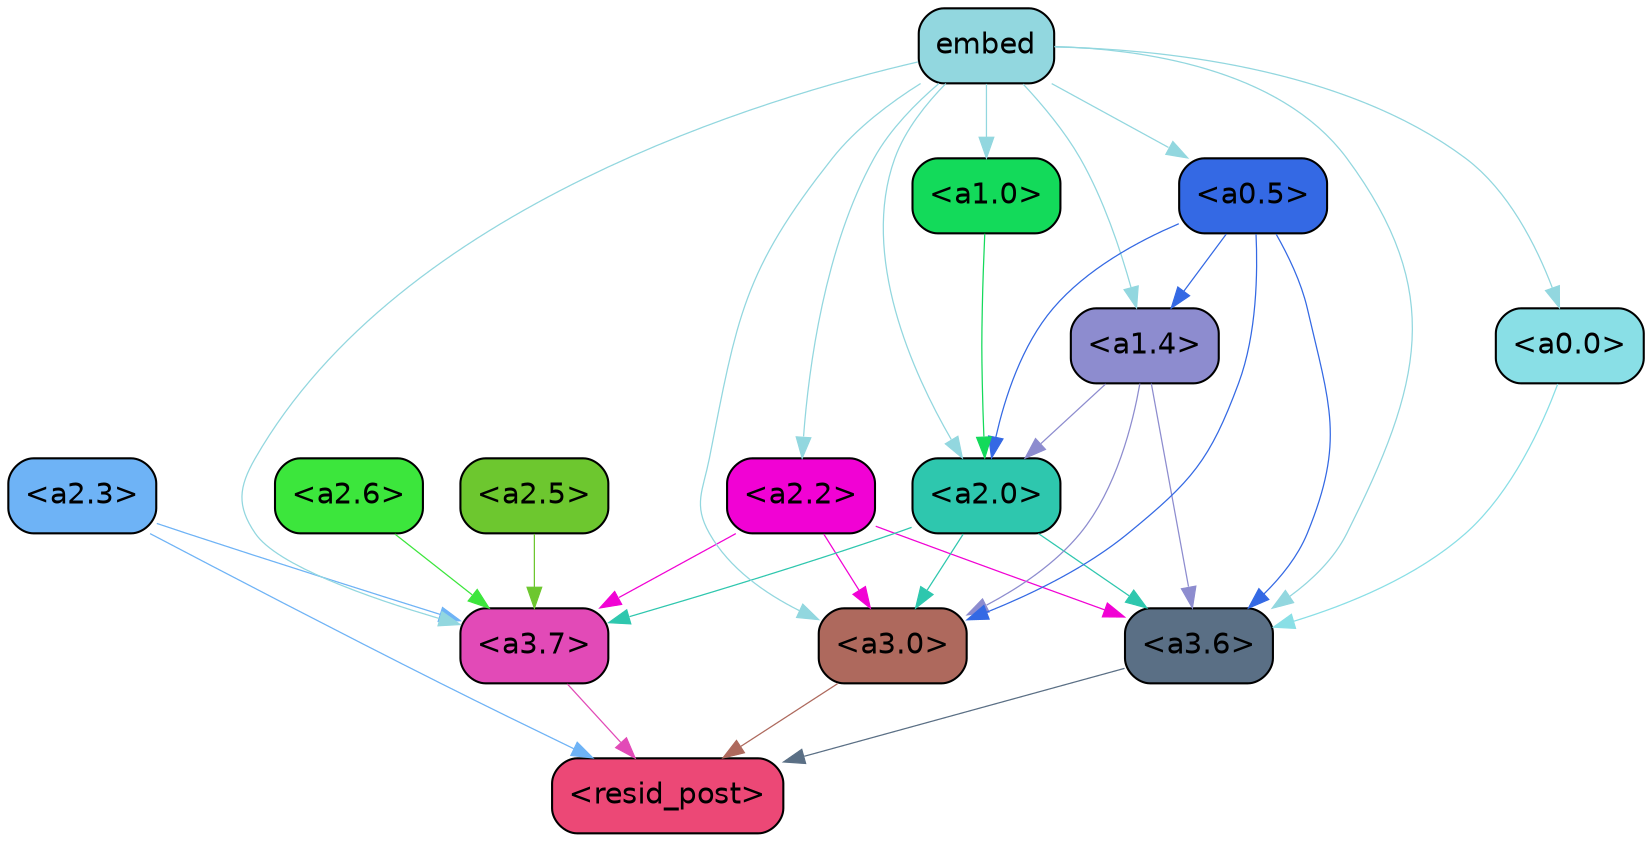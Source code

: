 strict digraph "" {
	graph [bgcolor=transparent,
		layout=dot,
		overlap=false,
		splines=true
	];
	"<a3.7>"	[color=black,
		fillcolor="#e24ab7",
		fontname=Helvetica,
		shape=box,
		style="filled, rounded"];
	"<resid_post>"	[color=black,
		fillcolor="#ec4876",
		fontname=Helvetica,
		shape=box,
		style="filled, rounded"];
	"<a3.7>" -> "<resid_post>"	[color="#e24ab7",
		penwidth=0.6];
	"<a3.6>"	[color=black,
		fillcolor="#5a6f85",
		fontname=Helvetica,
		shape=box,
		style="filled, rounded"];
	"<a3.6>" -> "<resid_post>"	[color="#5a6f85",
		penwidth=0.6];
	"<a3.0>"	[color=black,
		fillcolor="#ae695d",
		fontname=Helvetica,
		shape=box,
		style="filled, rounded"];
	"<a3.0>" -> "<resid_post>"	[color="#ae695d",
		penwidth=0.6];
	"<a2.3>"	[color=black,
		fillcolor="#6eb3f6",
		fontname=Helvetica,
		shape=box,
		style="filled, rounded"];
	"<a2.3>" -> "<a3.7>"	[color="#6eb3f6",
		penwidth=0.6];
	"<a2.3>" -> "<resid_post>"	[color="#6eb3f6",
		penwidth=0.6];
	"<a2.6>"	[color=black,
		fillcolor="#3ce63c",
		fontname=Helvetica,
		shape=box,
		style="filled, rounded"];
	"<a2.6>" -> "<a3.7>"	[color="#3ce63c",
		penwidth=0.6];
	"<a2.5>"	[color=black,
		fillcolor="#6dc72f",
		fontname=Helvetica,
		shape=box,
		style="filled, rounded"];
	"<a2.5>" -> "<a3.7>"	[color="#6dc72f",
		penwidth=0.6];
	"<a2.2>"	[color=black,
		fillcolor="#f102d4",
		fontname=Helvetica,
		shape=box,
		style="filled, rounded"];
	"<a2.2>" -> "<a3.7>"	[color="#f102d4",
		penwidth=0.6];
	"<a2.2>" -> "<a3.6>"	[color="#f102d4",
		penwidth=0.6];
	"<a2.2>" -> "<a3.0>"	[color="#f102d4",
		penwidth=0.6];
	"<a2.0>"	[color=black,
		fillcolor="#2ec7ae",
		fontname=Helvetica,
		shape=box,
		style="filled, rounded"];
	"<a2.0>" -> "<a3.7>"	[color="#2ec7ae",
		penwidth=0.6];
	"<a2.0>" -> "<a3.6>"	[color="#2ec7ae",
		penwidth=0.6];
	"<a2.0>" -> "<a3.0>"	[color="#2ec7ae",
		penwidth=0.6];
	"<a1.4>"	[color=black,
		fillcolor="#8d8ccf",
		fontname=Helvetica,
		shape=box,
		style="filled, rounded"];
	"<a1.4>" -> "<a3.6>"	[color="#8d8ccf",
		penwidth=0.6];
	"<a1.4>" -> "<a3.0>"	[color="#8d8ccf",
		penwidth=0.6];
	"<a1.4>" -> "<a2.0>"	[color="#8d8ccf",
		penwidth=0.6];
	embed	[color=black,
		fillcolor="#92d7df",
		fontname=Helvetica,
		shape=box,
		style="filled, rounded"];
	embed -> "<a3.7>"	[color="#92d7df",
		penwidth=0.6];
	embed -> "<a3.6>"	[color="#92d7df",
		penwidth=0.6];
	embed -> "<a3.0>"	[color="#92d7df",
		penwidth=0.6];
	embed -> "<a2.2>"	[color="#92d7df",
		penwidth=0.6];
	embed -> "<a2.0>"	[color="#92d7df",
		penwidth=0.6];
	embed -> "<a1.4>"	[color="#92d7df",
		penwidth=0.6];
	"<a0.5>"	[color=black,
		fillcolor="#3469e4",
		fontname=Helvetica,
		shape=box,
		style="filled, rounded"];
	embed -> "<a0.5>"	[color="#92d7df",
		penwidth=0.6];
	"<a0.0>"	[color=black,
		fillcolor="#89dfe6",
		fontname=Helvetica,
		shape=box,
		style="filled, rounded"];
	embed -> "<a0.0>"	[color="#92d7df",
		penwidth=0.6];
	"<a1.0>"	[color=black,
		fillcolor="#13da5a",
		fontname=Helvetica,
		shape=box,
		style="filled, rounded"];
	embed -> "<a1.0>"	[color="#92d7df",
		penwidth=0.6];
	"<a0.5>" -> "<a3.6>"	[color="#3469e4",
		penwidth=0.6];
	"<a0.5>" -> "<a3.0>"	[color="#3469e4",
		penwidth=0.6];
	"<a0.5>" -> "<a2.0>"	[color="#3469e4",
		penwidth=0.6];
	"<a0.5>" -> "<a1.4>"	[color="#3469e4",
		penwidth=0.6];
	"<a0.0>" -> "<a3.6>"	[color="#89dfe6",
		penwidth=0.6];
	"<a1.0>" -> "<a2.0>"	[color="#13da5a",
		penwidth=0.6];
}
